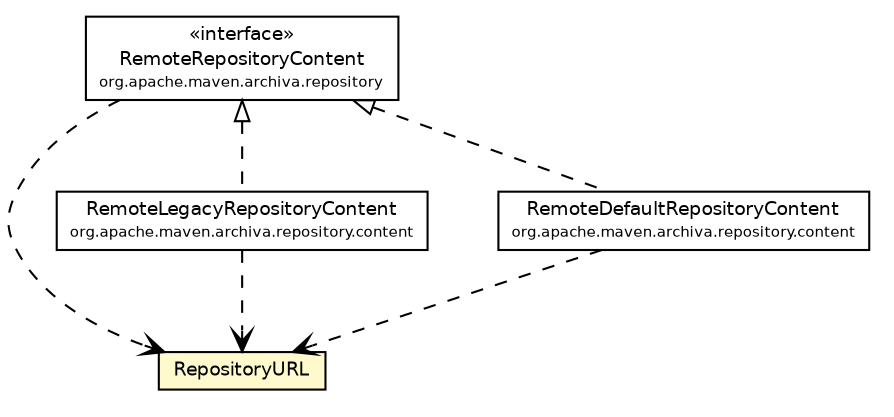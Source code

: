 #!/usr/local/bin/dot
#
# Class diagram 
# Generated by UmlGraph version 4.6 (http://www.spinellis.gr/sw/umlgraph)
#

digraph G {
	edge [fontname="Helvetica",fontsize=10,labelfontname="Helvetica",labelfontsize=10];
	node [fontname="Helvetica",fontsize=10,shape=plaintext];
	// org.apache.maven.archiva.model.RepositoryURL
	c45816 [label=<<table border="0" cellborder="1" cellspacing="0" cellpadding="2" port="p" bgcolor="lemonChiffon" href="./RepositoryURL.html">
		<tr><td><table border="0" cellspacing="0" cellpadding="1">
			<tr><td> RepositoryURL </td></tr>
		</table></td></tr>
		</table>>, fontname="Helvetica", fontcolor="black", fontsize=9.0];
	// org.apache.maven.archiva.repository.content.RemoteLegacyRepositoryContent
	c45847 [label=<<table border="0" cellborder="1" cellspacing="0" cellpadding="2" port="p" href="../repository/content/RemoteLegacyRepositoryContent.html">
		<tr><td><table border="0" cellspacing="0" cellpadding="1">
			<tr><td> RemoteLegacyRepositoryContent </td></tr>
			<tr><td><font point-size="7.0"> org.apache.maven.archiva.repository.content </font></td></tr>
		</table></td></tr>
		</table>>, fontname="Helvetica", fontcolor="black", fontsize=9.0];
	// org.apache.maven.archiva.repository.content.RemoteDefaultRepositoryContent
	c45848 [label=<<table border="0" cellborder="1" cellspacing="0" cellpadding="2" port="p" href="../repository/content/RemoteDefaultRepositoryContent.html">
		<tr><td><table border="0" cellspacing="0" cellpadding="1">
			<tr><td> RemoteDefaultRepositoryContent </td></tr>
			<tr><td><font point-size="7.0"> org.apache.maven.archiva.repository.content </font></td></tr>
		</table></td></tr>
		</table>>, fontname="Helvetica", fontcolor="black", fontsize=9.0];
	// org.apache.maven.archiva.repository.RemoteRepositoryContent
	c45862 [label=<<table border="0" cellborder="1" cellspacing="0" cellpadding="2" port="p" href="../repository/RemoteRepositoryContent.html">
		<tr><td><table border="0" cellspacing="0" cellpadding="1">
			<tr><td> &laquo;interface&raquo; </td></tr>
			<tr><td> RemoteRepositoryContent </td></tr>
			<tr><td><font point-size="7.0"> org.apache.maven.archiva.repository </font></td></tr>
		</table></td></tr>
		</table>>, fontname="Helvetica", fontcolor="black", fontsize=9.0];
	//org.apache.maven.archiva.repository.content.RemoteLegacyRepositoryContent implements org.apache.maven.archiva.repository.RemoteRepositoryContent
	c45862:p -> c45847:p [dir=back,arrowtail=empty,style=dashed];
	//org.apache.maven.archiva.repository.content.RemoteDefaultRepositoryContent implements org.apache.maven.archiva.repository.RemoteRepositoryContent
	c45862:p -> c45848:p [dir=back,arrowtail=empty,style=dashed];
	// org.apache.maven.archiva.repository.content.RemoteLegacyRepositoryContent DEPEND org.apache.maven.archiva.model.RepositoryURL
	c45847:p -> c45816:p [taillabel="", label="", headlabel="", fontname="Helvetica", fontcolor="black", fontsize=10.0, color="black", arrowhead=open, style=dashed];
	// org.apache.maven.archiva.repository.content.RemoteDefaultRepositoryContent DEPEND org.apache.maven.archiva.model.RepositoryURL
	c45848:p -> c45816:p [taillabel="", label="", headlabel="", fontname="Helvetica", fontcolor="black", fontsize=10.0, color="black", arrowhead=open, style=dashed];
	// org.apache.maven.archiva.repository.RemoteRepositoryContent DEPEND org.apache.maven.archiva.model.RepositoryURL
	c45862:p -> c45816:p [taillabel="", label="", headlabel="", fontname="Helvetica", fontcolor="black", fontsize=10.0, color="black", arrowhead=open, style=dashed];
}

